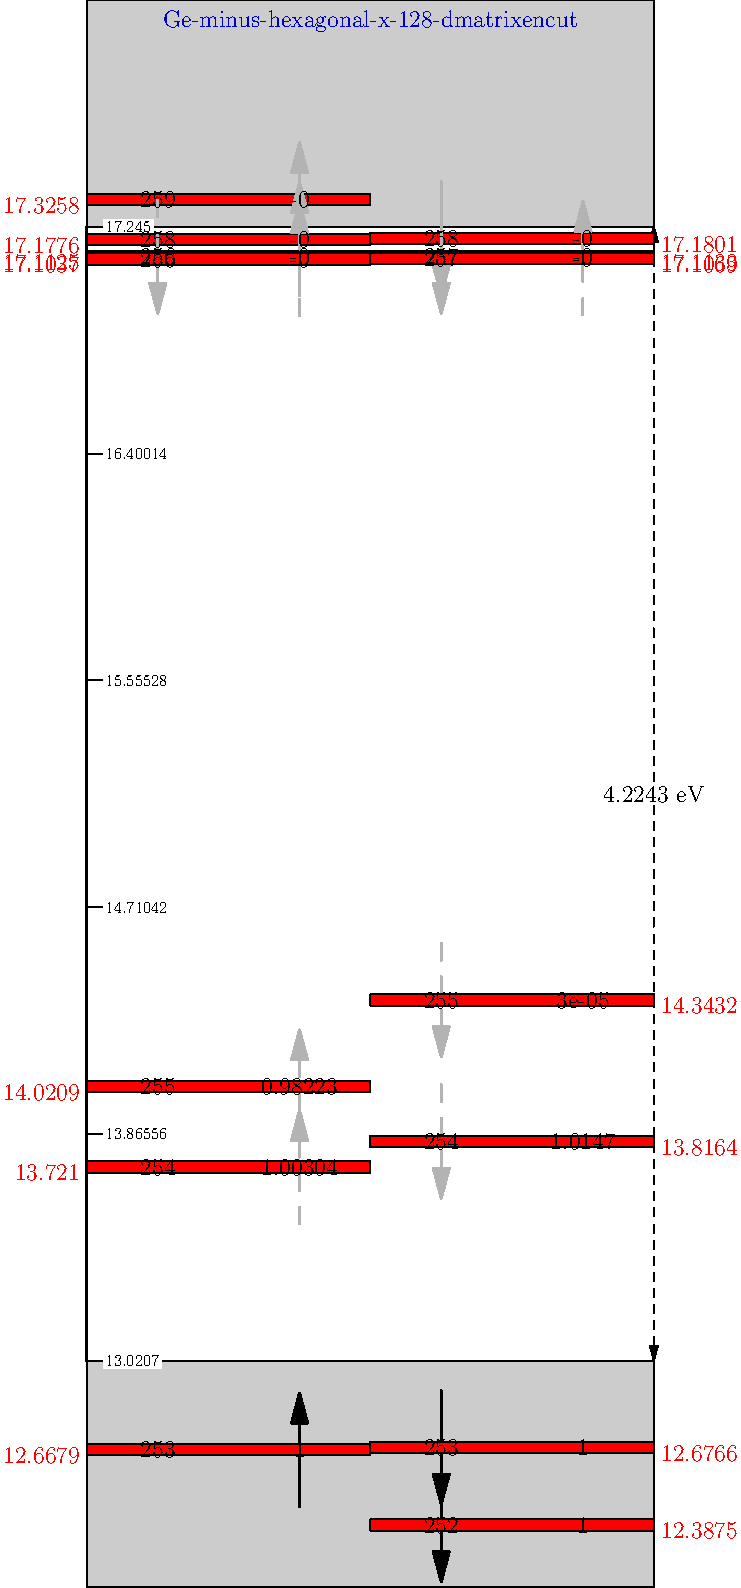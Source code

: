 

string LUMO_TITLE="Ge-minus-hexagonal-x-128-dmatrixencut";

real ENERGIE_LB_PRISTINE   = 17.2450 ;
real ENERGIE_VB_PRISTINE   = 13.0207 ;

real OBERKANTE     = 100;
real UNTERKANTE    = 0;
real IMG_WIDTH     = 50;
real KANTEN_HEIGHT = 20;

real[] UNEXCITED_ENERGIES={17.3258, 17.1801, 17.1776, 17.1133, 17.1125, 17.1069, 17.1037, 14.3432, 14.0209, 13.8164, 13.7210, 12.6766, 12.6679, 12.3875};
real[] UNEXCITED_SPINS={1, 2, 1, 2, 2, 1, 1, 2, 1, 2, 1, 2, 1, 2};
real[] UNEXCITED_OCCUPATION={-0.00000, -0.00000, -0.00000, -0.00000, -0.00000, -0.00000, -0.00000, 0.00003, 0.98223, 1.01470, 1.00304, 1.00000, 1.00000, 1.00000};
real[] UNEXCITED_BANDS={259, 258, 258, 257, 256, 257, 256, 255, 255, 254, 254, 253, 253, 252};

//size(5cm,5cm);
unitsize(.2cm);


struct state {
  real energy;
  real occupation;
  real band;
  real value;
  string title     = "";
  real spin        = 0;
  real VB          = ENERGIE_VB_PRISTINE;
  real LB          = ENERGIE_LB_PRISTINE;
  real DASH_WIDTH  = 25;
  real DASH_HEIGHT = 1;
  real X_COORD     = 0;
  real Y_OFFSET    = 0;
  real getPlottingValue ( ){
    real val = 100*(energy - VB)/(LB-VB);
    return val + Y_OFFSET;
  };
  void init(real e, real s, real o, real b){
    energy     = e;
    if (spin == 0 ){
      occupation = o;
    }
    else{
    if ( o<0.5 ) {
      occupation = 0;
    } else {
      occupation = 1;
    }
    }
    band       = b;
    spin       = s;
    value      = getPlottingValue();
  };
  pair getMiddlePoint (  ){
    real x,y;
    x = X_COORD+(DASH_WIDTH)/2;
    y = value + (DASH_HEIGHT)/2;
    return (x,y);
  };
  void draw_spin(){
    pair middle = getMiddlePoint();
    path ar;
    real x_deviation = 0.25*DASH_WIDTH;
    real height = 5*DASH_HEIGHT;
    pen unoccupied_style = 0.7*white+dashed, occupied_style = black, style;
    if ( occupation == 1 ) {
      style = occupied_style;
    } else {
      style = unoccupied_style;
    }
    if ( spin == 1 ) {
      ar = (middle - (-x_deviation,height))..(middle + (x_deviation,height));
    } else {
      ar = (middle + (-x_deviation,height))..(middle - (x_deviation,height));
    }
    draw(ar, linewidth(1)+style,Arrow());
  };
  void draw (){
    pen style = red;
    //label((string)energy, (X_COORD+DASH_WIDTH,value), E);
    if ( spin != 0 ) {
      draw_spin();
    } else{
      real OCCUPATION_CUTOFF=0.1;
      if (occupation<=OCCUPATION_CUTOFF){
        style=blue;
      }
    }
    filldraw(box((X_COORD,value),(X_COORD+DASH_WIDTH,value+DASH_HEIGHT)),style);
  };
};


/*******************/
/* DRAW DECORATION */
/*******************/
real pointsToEnergy ( real point ){
  return (ENERGIE_LB_PRISTINE-ENERGIE_VB_PRISTINE)*point/100 + ENERGIE_VB_PRISTINE;
};
label(LUMO_TITLE, (25, 100+KANTEN_HEIGHT/1.1), 0.8*blue);
draw((50,0)--(50,100),dashed, Arrows);
label((string)(ENERGIE_LB_PRISTINE-ENERGIE_VB_PRISTINE)+" eV", (50,50), Fill(white));

//label("Leitungsband" , (IMG_WIDTH/2 , OBERKANTE+(KANTEN_HEIGHT)/2));
//label("Valenzband"   , (IMG_WIDTH/2 , (UNTERKANTE-KANTEN_HEIGHT)/2));

path UNTERKANTE_BOX = box((0 , UNTERKANTE) , (IMG_WIDTH , UNTERKANTE - KANTEN_HEIGHT));
path OBERKANTE_BOX  = box((0 , OBERKANTE)  , (IMG_WIDTH , OBERKANTE + KANTEN_HEIGHT));

filldraw(OBERKANTE_BOX  , .8*white);
filldraw(UNTERKANTE_BOX , .8*white);



int steps = 5;
real width = 100/5;
draw((0,0)--(0,100), linewidth(1));
for ( int i = 0; i <= steps; i+=1 ) {
  draw((0,width*i)--(2,width*i));
  label(scale(0.7)*(string)pointsToEnergy(width*i), (1,width*i), E, Fill(white));
}




/***************/
/* DRAW STATES */
/***************/

for ( int i = 0; i < UNEXCITED_ENERGIES.length; i+=1 ) {
  int controller;
  if ( i%2 == 0 ) {
    controller = 0;
  } else {
    controller = 1;
  }
  state s;
  s.init(UNEXCITED_ENERGIES[i], UNEXCITED_SPINS[i], UNEXCITED_OCCUPATION[i], UNEXCITED_BANDS[i]);
  s.X_COORD=0+controller*(s.DASH_WIDTH);
  if ( controller == 0 ) {
    label((string)s.energy, (s.X_COORD,s.value), W, red);
  } else {
    label((string)s.energy, (s.X_COORD+s.DASH_WIDTH, s.value), E, red);
  }
  label(scale(1)*(string)s.band, s.getMiddlePoint() - (s.DASH_WIDTH/4, 0), black);
  label(scale(1)*(string)s.occupation, s.getMiddlePoint()+ (s.DASH_WIDTH/4, 0), black);
  s.draw();

}

